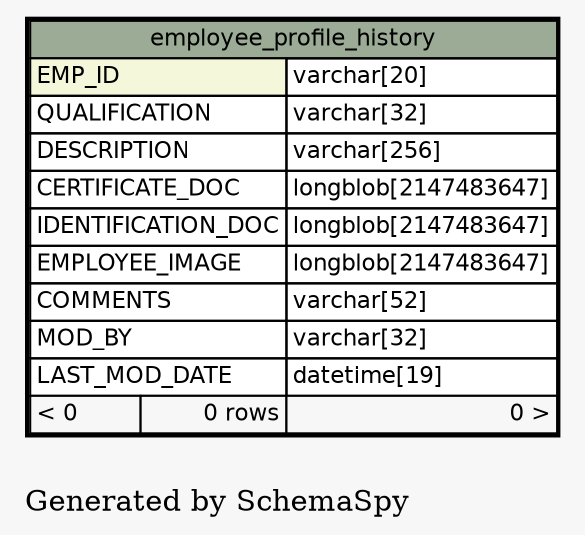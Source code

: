 // dot 2.38.0 on Windows 7 6.1
digraph "oneDegreeRelationshipsGraph" {
  graph [
    rankdir="RL"
    bgcolor="#f7f7f7"
    label="\nGenerated by SchemaSpy"
    labeljust="l"
  ];
  node [
    fontname="Helvetica"
    fontsize="11"
    shape="plaintext"
  ];
  edge [
    arrowsize="0.8"
  ];
  "employee_profile_history" [
    label=<
    <TABLE BORDER="2" CELLBORDER="1" CELLSPACING="0" BGCOLOR="#ffffff">
      <TR><TD PORT="employee_profile_history.heading" COLSPAN="3" BGCOLOR="#9bab96" ALIGN="CENTER">employee_profile_history</TD></TR>
      <TR><TD PORT="EMP_ID" COLSPAN="2" BGCOLOR="#f4f7da" ALIGN="LEFT">EMP_ID</TD><TD PORT="EMP_ID.type" ALIGN="LEFT">varchar[20]</TD></TR>
      <TR><TD PORT="QUALIFICATION" COLSPAN="2" ALIGN="LEFT">QUALIFICATION</TD><TD PORT="QUALIFICATION.type" ALIGN="LEFT">varchar[32]</TD></TR>
      <TR><TD PORT="DESCRIPTION" COLSPAN="2" ALIGN="LEFT">DESCRIPTION</TD><TD PORT="DESCRIPTION.type" ALIGN="LEFT">varchar[256]</TD></TR>
      <TR><TD PORT="CERTIFICATE_DOC" COLSPAN="2" ALIGN="LEFT">CERTIFICATE_DOC</TD><TD PORT="CERTIFICATE_DOC.type" ALIGN="LEFT">longblob[2147483647]</TD></TR>
      <TR><TD PORT="IDENTIFICATION_DOC" COLSPAN="2" ALIGN="LEFT">IDENTIFICATION_DOC</TD><TD PORT="IDENTIFICATION_DOC.type" ALIGN="LEFT">longblob[2147483647]</TD></TR>
      <TR><TD PORT="EMPLOYEE_IMAGE" COLSPAN="2" ALIGN="LEFT">EMPLOYEE_IMAGE</TD><TD PORT="EMPLOYEE_IMAGE.type" ALIGN="LEFT">longblob[2147483647]</TD></TR>
      <TR><TD PORT="COMMENTS" COLSPAN="2" ALIGN="LEFT">COMMENTS</TD><TD PORT="COMMENTS.type" ALIGN="LEFT">varchar[52]</TD></TR>
      <TR><TD PORT="MOD_BY" COLSPAN="2" ALIGN="LEFT">MOD_BY</TD><TD PORT="MOD_BY.type" ALIGN="LEFT">varchar[32]</TD></TR>
      <TR><TD PORT="LAST_MOD_DATE" COLSPAN="2" ALIGN="LEFT">LAST_MOD_DATE</TD><TD PORT="LAST_MOD_DATE.type" ALIGN="LEFT">datetime[19]</TD></TR>
      <TR><TD ALIGN="LEFT" BGCOLOR="#f7f7f7">&lt; 0</TD><TD ALIGN="RIGHT" BGCOLOR="#f7f7f7">0 rows</TD><TD ALIGN="RIGHT" BGCOLOR="#f7f7f7">0 &gt;</TD></TR>
    </TABLE>>
    URL="employee_profile_history.html#"
    tooltip="employee_profile_history"
  ];
}
